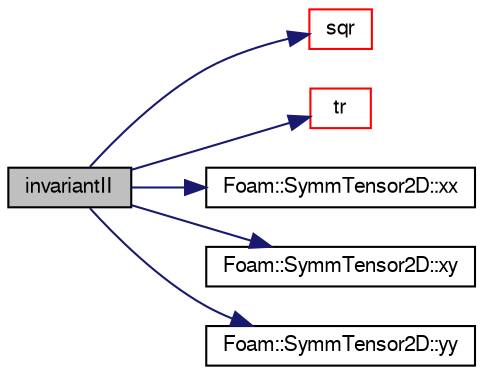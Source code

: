 digraph "invariantII"
{
  bgcolor="transparent";
  edge [fontname="FreeSans",fontsize="10",labelfontname="FreeSans",labelfontsize="10"];
  node [fontname="FreeSans",fontsize="10",shape=record];
  rankdir="LR";
  Node127687 [label="invariantII",height=0.2,width=0.4,color="black", fillcolor="grey75", style="filled", fontcolor="black"];
  Node127687 -> Node127688 [color="midnightblue",fontsize="10",style="solid",fontname="FreeSans"];
  Node127688 [label="sqr",height=0.2,width=0.4,color="red",URL="$a21124.html#a277dc11c581d53826ab5090b08f3b17b"];
  Node127687 -> Node127692 [color="midnightblue",fontsize="10",style="solid",fontname="FreeSans"];
  Node127692 [label="tr",height=0.2,width=0.4,color="red",URL="$a21124.html#a16888f82e1accdb4c88dc9573a1dd02e"];
  Node127687 -> Node127693 [color="midnightblue",fontsize="10",style="solid",fontname="FreeSans"];
  Node127693 [label="Foam::SymmTensor2D::xx",height=0.2,width=0.4,color="black",URL="$a28314.html#a1b97c7c1ed81b4fb23da8dcb71a8cd2a"];
  Node127687 -> Node127694 [color="midnightblue",fontsize="10",style="solid",fontname="FreeSans"];
  Node127694 [label="Foam::SymmTensor2D::xy",height=0.2,width=0.4,color="black",URL="$a28314.html#aab470ae2a5eeac8c33a7b6abac6b39b3"];
  Node127687 -> Node127695 [color="midnightblue",fontsize="10",style="solid",fontname="FreeSans"];
  Node127695 [label="Foam::SymmTensor2D::yy",height=0.2,width=0.4,color="black",URL="$a28314.html#aba9d77023a5662b9c2d3639d5de555a0"];
}
